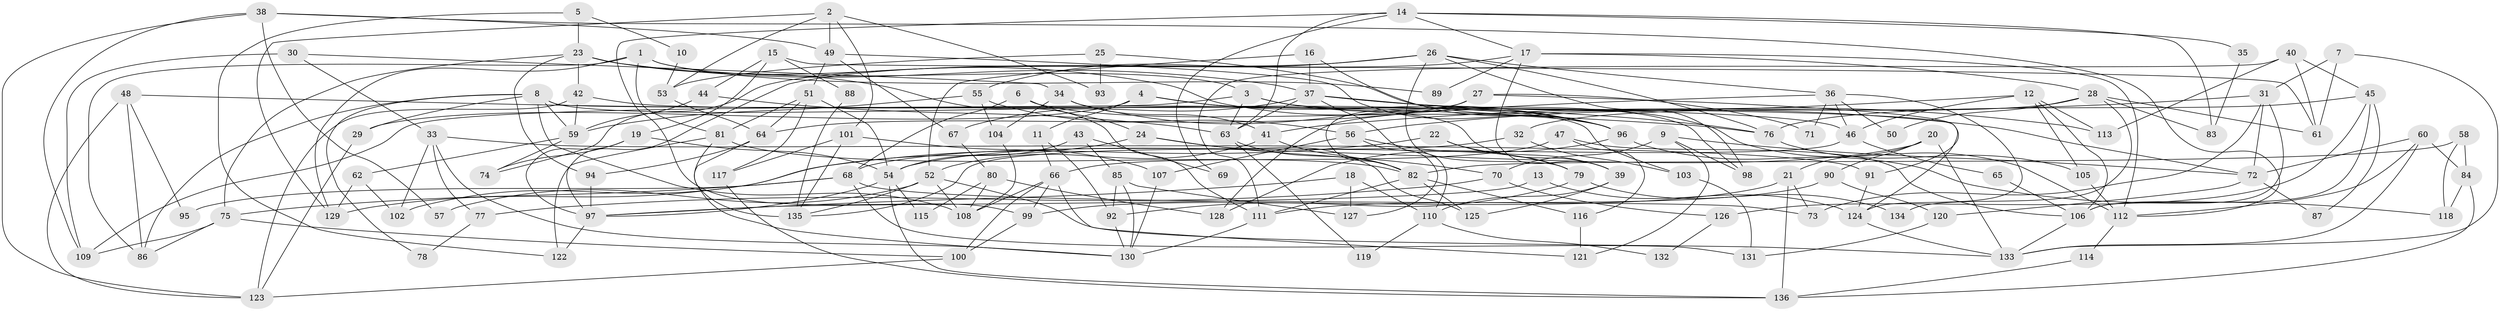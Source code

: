 // coarse degree distribution, {7: 0.08333333333333333, 5: 0.2976190476190476, 4: 0.08333333333333333, 3: 0.19047619047619047, 11: 0.011904761904761904, 2: 0.11904761904761904, 8: 0.08333333333333333, 10: 0.047619047619047616, 6: 0.047619047619047616, 9: 0.03571428571428571}
// Generated by graph-tools (version 1.1) at 2025/41/03/06/25 10:41:57]
// undirected, 136 vertices, 272 edges
graph export_dot {
graph [start="1"]
  node [color=gray90,style=filled];
  1;
  2;
  3;
  4;
  5;
  6;
  7;
  8;
  9;
  10;
  11;
  12;
  13;
  14;
  15;
  16;
  17;
  18;
  19;
  20;
  21;
  22;
  23;
  24;
  25;
  26;
  27;
  28;
  29;
  30;
  31;
  32;
  33;
  34;
  35;
  36;
  37;
  38;
  39;
  40;
  41;
  42;
  43;
  44;
  45;
  46;
  47;
  48;
  49;
  50;
  51;
  52;
  53;
  54;
  55;
  56;
  57;
  58;
  59;
  60;
  61;
  62;
  63;
  64;
  65;
  66;
  67;
  68;
  69;
  70;
  71;
  72;
  73;
  74;
  75;
  76;
  77;
  78;
  79;
  80;
  81;
  82;
  83;
  84;
  85;
  86;
  87;
  88;
  89;
  90;
  91;
  92;
  93;
  94;
  95;
  96;
  97;
  98;
  99;
  100;
  101;
  102;
  103;
  104;
  105;
  106;
  107;
  108;
  109;
  110;
  111;
  112;
  113;
  114;
  115;
  116;
  117;
  118;
  119;
  120;
  121;
  122;
  123;
  124;
  125;
  126;
  127;
  128;
  129;
  130;
  131;
  132;
  133;
  134;
  135;
  136;
  1 -- 81;
  1 -- 3;
  1 -- 86;
  1 -- 89;
  1 -- 129;
  2 -- 101;
  2 -- 49;
  2 -- 53;
  2 -- 93;
  2 -- 129;
  3 -- 96;
  3 -- 109;
  3 -- 63;
  3 -- 98;
  4 -- 11;
  4 -- 96;
  4 -- 29;
  4 -- 39;
  5 -- 122;
  5 -- 23;
  5 -- 10;
  6 -- 96;
  6 -- 68;
  6 -- 24;
  7 -- 31;
  7 -- 61;
  7 -- 133;
  8 -- 86;
  8 -- 108;
  8 -- 29;
  8 -- 59;
  8 -- 78;
  8 -- 103;
  8 -- 124;
  9 -- 72;
  9 -- 121;
  9 -- 70;
  9 -- 98;
  10 -- 53;
  11 -- 92;
  11 -- 66;
  12 -- 56;
  12 -- 46;
  12 -- 105;
  12 -- 106;
  12 -- 113;
  13 -- 97;
  13 -- 124;
  14 -- 63;
  14 -- 99;
  14 -- 17;
  14 -- 35;
  14 -- 69;
  14 -- 83;
  15 -- 19;
  15 -- 44;
  15 -- 61;
  15 -- 88;
  16 -- 52;
  16 -- 37;
  16 -- 96;
  17 -- 39;
  17 -- 28;
  17 -- 89;
  17 -- 97;
  17 -- 112;
  18 -- 97;
  18 -- 127;
  18 -- 110;
  19 -- 54;
  19 -- 74;
  19 -- 97;
  20 -- 54;
  20 -- 21;
  20 -- 90;
  20 -- 133;
  21 -- 136;
  21 -- 73;
  21 -- 99;
  22 -- 39;
  22 -- 129;
  22 -- 79;
  23 -- 111;
  23 -- 94;
  23 -- 37;
  23 -- 42;
  23 -- 75;
  23 -- 96;
  24 -- 125;
  24 -- 70;
  24 -- 102;
  25 -- 112;
  25 -- 53;
  25 -- 93;
  26 -- 76;
  26 -- 98;
  26 -- 36;
  26 -- 55;
  26 -- 74;
  26 -- 79;
  27 -- 64;
  27 -- 91;
  27 -- 71;
  27 -- 82;
  28 -- 61;
  28 -- 32;
  28 -- 50;
  28 -- 83;
  28 -- 134;
  29 -- 123;
  30 -- 109;
  30 -- 34;
  30 -- 33;
  31 -- 106;
  31 -- 72;
  31 -- 41;
  31 -- 73;
  32 -- 68;
  32 -- 103;
  33 -- 102;
  33 -- 77;
  33 -- 91;
  33 -- 130;
  34 -- 96;
  34 -- 104;
  34 -- 41;
  35 -- 83;
  36 -- 124;
  36 -- 46;
  36 -- 50;
  36 -- 71;
  36 -- 128;
  37 -- 63;
  37 -- 67;
  37 -- 72;
  37 -- 76;
  37 -- 110;
  37 -- 113;
  38 -- 112;
  38 -- 49;
  38 -- 57;
  38 -- 109;
  38 -- 123;
  39 -- 110;
  39 -- 125;
  40 -- 111;
  40 -- 113;
  40 -- 45;
  40 -- 61;
  41 -- 52;
  41 -- 82;
  42 -- 123;
  42 -- 46;
  42 -- 59;
  43 -- 85;
  43 -- 54;
  43 -- 69;
  44 -- 59;
  44 -- 63;
  45 -- 106;
  45 -- 76;
  45 -- 87;
  45 -- 126;
  46 -- 65;
  46 -- 135;
  47 -- 66;
  47 -- 106;
  47 -- 116;
  48 -- 76;
  48 -- 123;
  48 -- 86;
  48 -- 95;
  49 -- 96;
  49 -- 67;
  49 -- 51;
  51 -- 81;
  51 -- 54;
  51 -- 64;
  51 -- 117;
  52 -- 133;
  52 -- 57;
  52 -- 108;
  52 -- 135;
  53 -- 64;
  54 -- 97;
  54 -- 115;
  54 -- 136;
  55 -- 59;
  55 -- 56;
  55 -- 104;
  56 -- 79;
  56 -- 107;
  56 -- 127;
  58 -- 84;
  58 -- 82;
  58 -- 118;
  59 -- 62;
  59 -- 74;
  60 -- 112;
  60 -- 133;
  60 -- 72;
  60 -- 84;
  62 -- 129;
  62 -- 102;
  63 -- 82;
  63 -- 119;
  64 -- 130;
  64 -- 94;
  65 -- 106;
  66 -- 100;
  66 -- 99;
  66 -- 108;
  66 -- 121;
  67 -- 80;
  68 -- 131;
  68 -- 75;
  68 -- 73;
  68 -- 95;
  70 -- 77;
  70 -- 126;
  72 -- 87;
  72 -- 120;
  75 -- 86;
  75 -- 100;
  75 -- 109;
  76 -- 105;
  77 -- 78;
  79 -- 92;
  79 -- 134;
  80 -- 108;
  80 -- 128;
  80 -- 115;
  81 -- 82;
  81 -- 135;
  81 -- 122;
  82 -- 111;
  82 -- 116;
  82 -- 125;
  84 -- 118;
  84 -- 136;
  85 -- 130;
  85 -- 92;
  85 -- 127;
  88 -- 135;
  90 -- 111;
  90 -- 120;
  91 -- 124;
  92 -- 130;
  94 -- 97;
  96 -- 118;
  96 -- 128;
  97 -- 122;
  99 -- 100;
  100 -- 123;
  101 -- 135;
  101 -- 117;
  101 -- 107;
  103 -- 131;
  104 -- 108;
  105 -- 112;
  106 -- 133;
  107 -- 130;
  110 -- 119;
  110 -- 132;
  111 -- 130;
  112 -- 114;
  114 -- 136;
  116 -- 121;
  117 -- 136;
  120 -- 131;
  124 -- 133;
  126 -- 132;
}
